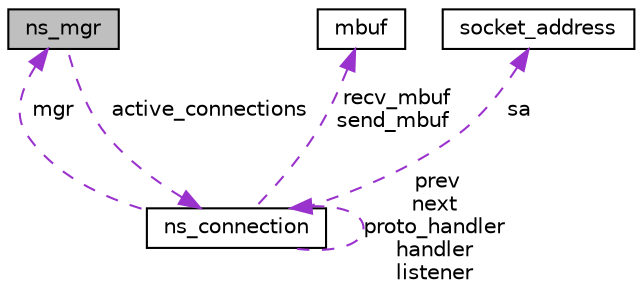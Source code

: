 digraph "ns_mgr"
{
  edge [fontname="Helvetica",fontsize="10",labelfontname="Helvetica",labelfontsize="10"];
  node [fontname="Helvetica",fontsize="10",shape=record];
  Node1 [label="ns_mgr",height=0.2,width=0.4,color="black", fillcolor="grey75", style="filled", fontcolor="black"];
  Node2 -> Node1 [dir="back",color="darkorchid3",fontsize="10",style="dashed",label=" active_connections" ,fontname="Helvetica"];
  Node2 [label="ns_connection",height=0.2,width=0.4,color="black", fillcolor="white", style="filled",URL="$structns__connection.html"];
  Node2 -> Node2 [dir="back",color="darkorchid3",fontsize="10",style="dashed",label=" prev\nnext\nproto_handler\nhandler\nlistener" ,fontname="Helvetica"];
  Node3 -> Node2 [dir="back",color="darkorchid3",fontsize="10",style="dashed",label=" recv_mbuf\nsend_mbuf" ,fontname="Helvetica"];
  Node3 [label="mbuf",height=0.2,width=0.4,color="black", fillcolor="white", style="filled",URL="$structmbuf.html"];
  Node4 -> Node2 [dir="back",color="darkorchid3",fontsize="10",style="dashed",label=" sa" ,fontname="Helvetica"];
  Node4 [label="socket_address",height=0.2,width=0.4,color="black", fillcolor="white", style="filled",URL="$unionsocket__address.html"];
  Node1 -> Node2 [dir="back",color="darkorchid3",fontsize="10",style="dashed",label=" mgr" ,fontname="Helvetica"];
}
